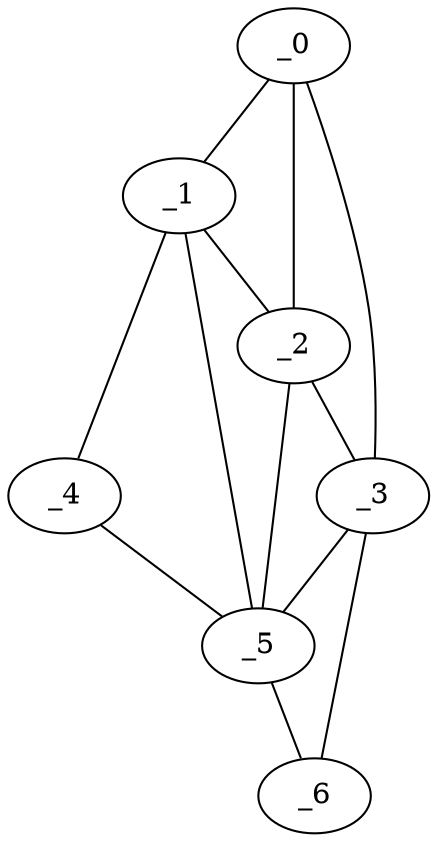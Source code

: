 graph "obj70__175.gxl" {
	_0	 [x=11,
		y=48];
	_1	 [x=64,
		y=14];
	_0 -- _1	 [valence=1];
	_2	 [x=68,
		y=44];
	_0 -- _2	 [valence=2];
	_3	 [x=118,
		y=51];
	_0 -- _3	 [valence=1];
	_1 -- _2	 [valence=2];
	_4	 [x=127,
		y=18];
	_1 -- _4	 [valence=1];
	_5	 [x=127,
		y=23];
	_1 -- _5	 [valence=1];
	_2 -- _3	 [valence=2];
	_2 -- _5	 [valence=2];
	_3 -- _5	 [valence=2];
	_6	 [x=127,
		y=43];
	_3 -- _6	 [valence=1];
	_4 -- _5	 [valence=1];
	_5 -- _6	 [valence=1];
}
